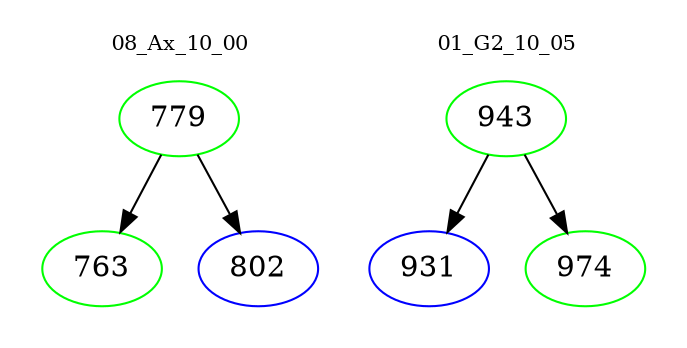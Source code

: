 digraph{
subgraph cluster_0 {
color = white
label = "08_Ax_10_00";
fontsize=10;
T0_779 [label="779", color="green"]
T0_779 -> T0_763 [color="black"]
T0_763 [label="763", color="green"]
T0_779 -> T0_802 [color="black"]
T0_802 [label="802", color="blue"]
}
subgraph cluster_1 {
color = white
label = "01_G2_10_05";
fontsize=10;
T1_943 [label="943", color="green"]
T1_943 -> T1_931 [color="black"]
T1_931 [label="931", color="blue"]
T1_943 -> T1_974 [color="black"]
T1_974 [label="974", color="green"]
}
}
